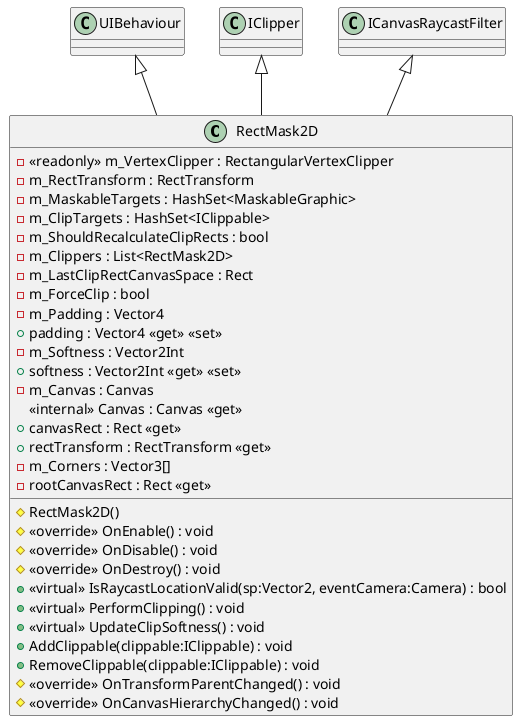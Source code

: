@startuml
class RectMask2D {
    - <<readonly>> m_VertexClipper : RectangularVertexClipper
    - m_RectTransform : RectTransform
    - m_MaskableTargets : HashSet<MaskableGraphic>
    - m_ClipTargets : HashSet<IClippable>
    - m_ShouldRecalculateClipRects : bool
    - m_Clippers : List<RectMask2D>
    - m_LastClipRectCanvasSpace : Rect
    - m_ForceClip : bool
    - m_Padding : Vector4
    + padding : Vector4 <<get>> <<set>>
    - m_Softness : Vector2Int
    + softness : Vector2Int <<get>> <<set>>
    - m_Canvas : Canvas
    <<internal>> Canvas : Canvas <<get>>
    + canvasRect : Rect <<get>>
    + rectTransform : RectTransform <<get>>
    # RectMask2D()
    # <<override>> OnEnable() : void
    # <<override>> OnDisable() : void
    # <<override>> OnDestroy() : void
    + <<virtual>> IsRaycastLocationValid(sp:Vector2, eventCamera:Camera) : bool
    - m_Corners : Vector3[]
    - rootCanvasRect : Rect <<get>>
    + <<virtual>> PerformClipping() : void
    + <<virtual>> UpdateClipSoftness() : void
    + AddClippable(clippable:IClippable) : void
    + RemoveClippable(clippable:IClippable) : void
    # <<override>> OnTransformParentChanged() : void
    # <<override>> OnCanvasHierarchyChanged() : void
}
UIBehaviour <|-- RectMask2D
IClipper <|-- RectMask2D
ICanvasRaycastFilter <|-- RectMask2D
@enduml
